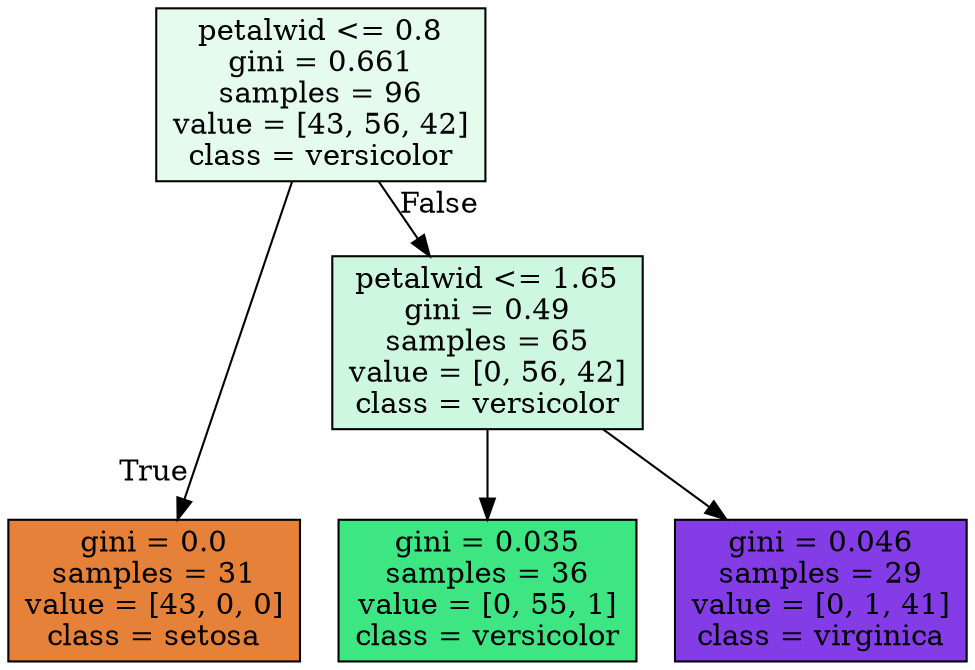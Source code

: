digraph Tree {
node [shape=box, style="filled", color="black"] ;
graph [ranksep=equally, splines=polyline] ;
0 [label="petalwid <= 0.8\ngini = 0.661\nsamples = 96\nvalue = [43, 56, 42]\nclass = versicolor", fillcolor="#39e58122"] ;
1 [label="gini = 0.0\nsamples = 31\nvalue = [43, 0, 0]\nclass = setosa", fillcolor="#e58139ff"] ;
0 -> 1 [labeldistance=2.5, labelangle=45, headlabel="True"] ;
2 [label="petalwid <= 1.65\ngini = 0.49\nsamples = 65\nvalue = [0, 56, 42]\nclass = versicolor", fillcolor="#39e58140"] ;
0 -> 2 [labeldistance=2.5, labelangle=-45, headlabel="False"] ;
3 [label="gini = 0.035\nsamples = 36\nvalue = [0, 55, 1]\nclass = versicolor", fillcolor="#39e581fa"] ;
2 -> 3 ;
4 [label="gini = 0.046\nsamples = 29\nvalue = [0, 1, 41]\nclass = virginica", fillcolor="#8139e5f9"] ;
2 -> 4 ;
{rank=same ; 0} ;
{rank=same ; 2} ;
{rank=same ; 1; 3; 4} ;
}